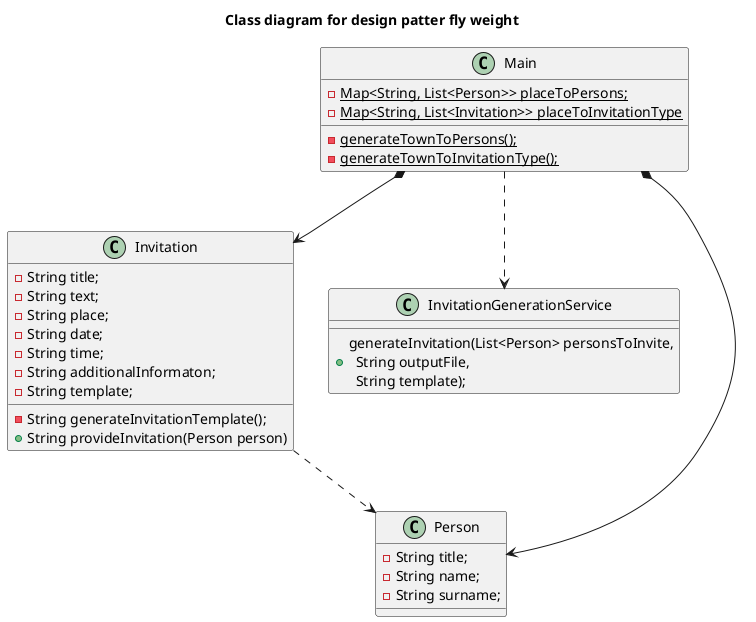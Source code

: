 @startuml

title Class diagram for design patter <b>fly weight</b>

class Invitation {
    -String title;
    -String text;
    -String place;
    -String date;
    -String time;
    -String additionalInformaton;
    -String template;

    -String generateInvitationTemplate();
    +String provideInvitation(Person person)
}

class InvitationGenerationService {

    +generateInvitation(List<Person> personsToInvite,\n  String outputFile,\n  String template);
}

class Main {

    {static} -Map<String, List<Person>> placeToPersons;
    {static} -Map<String, List<Invitation>> placeToInvitationType

    {static} -generateTownToPersons();
    {static} -generateTownToInvitationType();
}

class Person {
    -String title;
    -String name;
    -String surname;
}

Main ..> InvitationGenerationService
Main *--> Invitation
Main *--> Person
Invitation ..> Person


@enduml